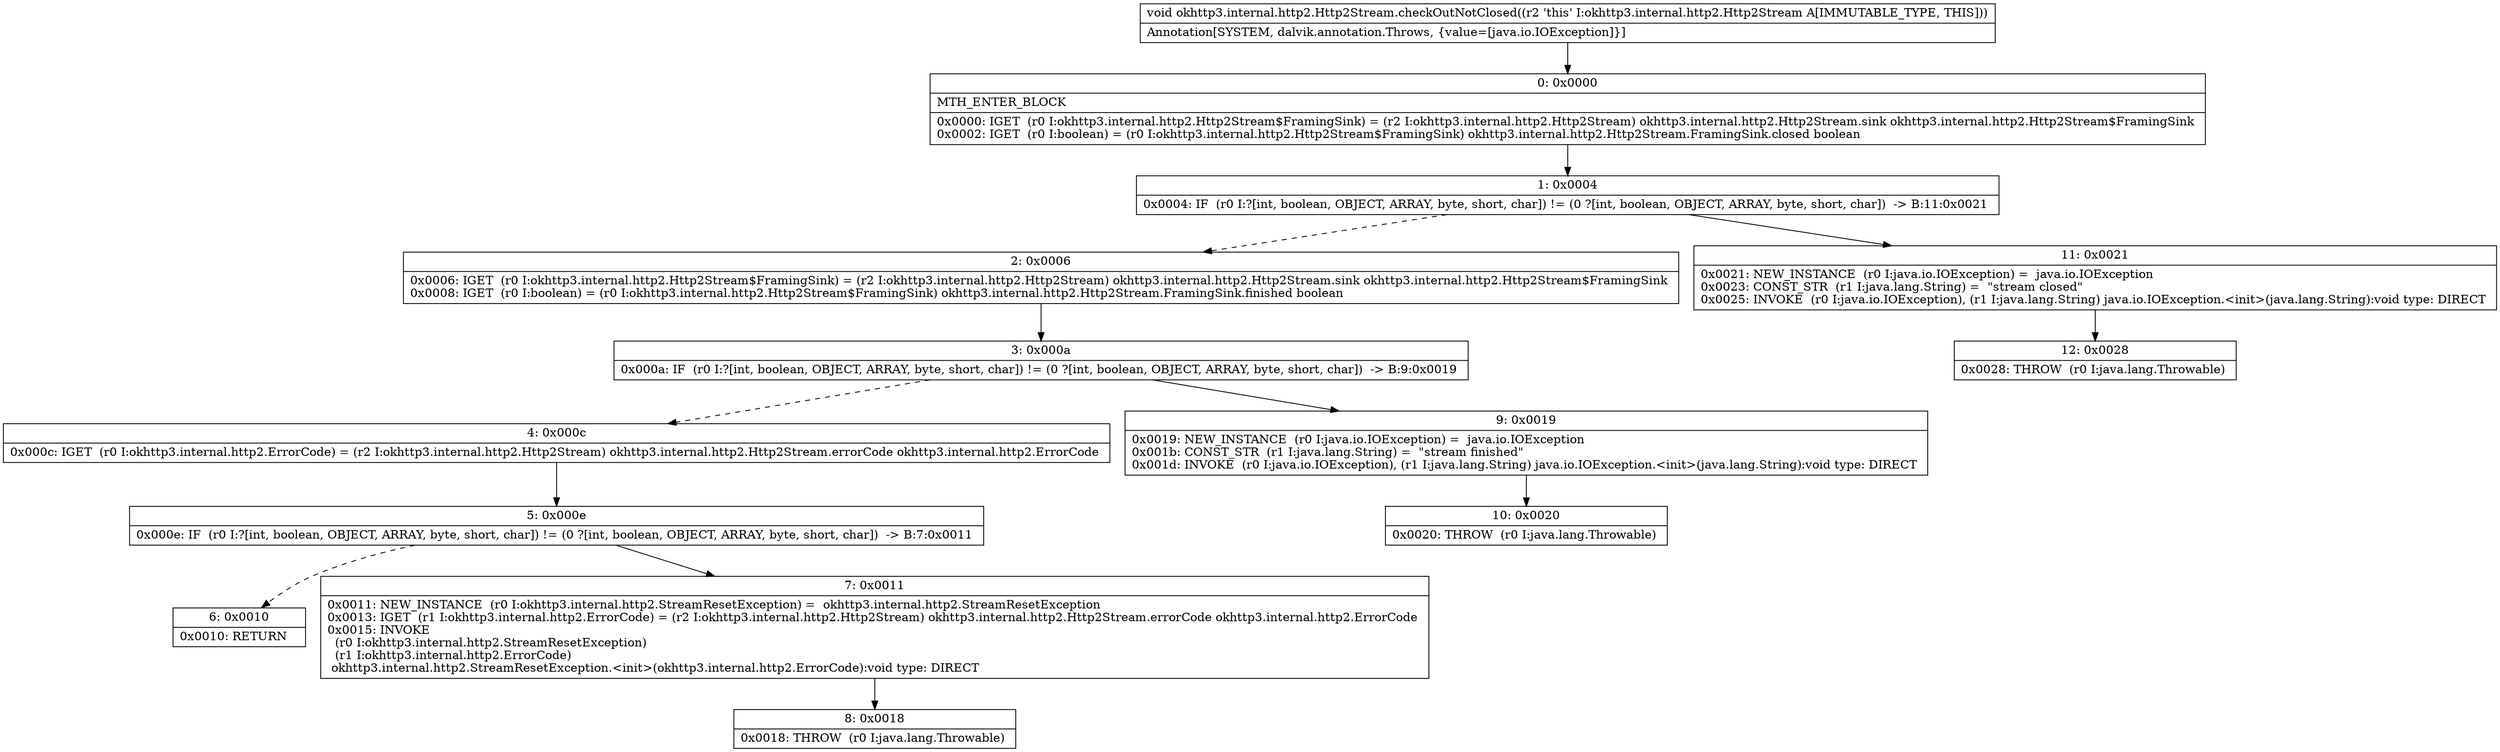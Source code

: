 digraph "CFG forokhttp3.internal.http2.Http2Stream.checkOutNotClosed()V" {
Node_0 [shape=record,label="{0\:\ 0x0000|MTH_ENTER_BLOCK\l|0x0000: IGET  (r0 I:okhttp3.internal.http2.Http2Stream$FramingSink) = (r2 I:okhttp3.internal.http2.Http2Stream) okhttp3.internal.http2.Http2Stream.sink okhttp3.internal.http2.Http2Stream$FramingSink \l0x0002: IGET  (r0 I:boolean) = (r0 I:okhttp3.internal.http2.Http2Stream$FramingSink) okhttp3.internal.http2.Http2Stream.FramingSink.closed boolean \l}"];
Node_1 [shape=record,label="{1\:\ 0x0004|0x0004: IF  (r0 I:?[int, boolean, OBJECT, ARRAY, byte, short, char]) != (0 ?[int, boolean, OBJECT, ARRAY, byte, short, char])  \-\> B:11:0x0021 \l}"];
Node_2 [shape=record,label="{2\:\ 0x0006|0x0006: IGET  (r0 I:okhttp3.internal.http2.Http2Stream$FramingSink) = (r2 I:okhttp3.internal.http2.Http2Stream) okhttp3.internal.http2.Http2Stream.sink okhttp3.internal.http2.Http2Stream$FramingSink \l0x0008: IGET  (r0 I:boolean) = (r0 I:okhttp3.internal.http2.Http2Stream$FramingSink) okhttp3.internal.http2.Http2Stream.FramingSink.finished boolean \l}"];
Node_3 [shape=record,label="{3\:\ 0x000a|0x000a: IF  (r0 I:?[int, boolean, OBJECT, ARRAY, byte, short, char]) != (0 ?[int, boolean, OBJECT, ARRAY, byte, short, char])  \-\> B:9:0x0019 \l}"];
Node_4 [shape=record,label="{4\:\ 0x000c|0x000c: IGET  (r0 I:okhttp3.internal.http2.ErrorCode) = (r2 I:okhttp3.internal.http2.Http2Stream) okhttp3.internal.http2.Http2Stream.errorCode okhttp3.internal.http2.ErrorCode \l}"];
Node_5 [shape=record,label="{5\:\ 0x000e|0x000e: IF  (r0 I:?[int, boolean, OBJECT, ARRAY, byte, short, char]) != (0 ?[int, boolean, OBJECT, ARRAY, byte, short, char])  \-\> B:7:0x0011 \l}"];
Node_6 [shape=record,label="{6\:\ 0x0010|0x0010: RETURN   \l}"];
Node_7 [shape=record,label="{7\:\ 0x0011|0x0011: NEW_INSTANCE  (r0 I:okhttp3.internal.http2.StreamResetException) =  okhttp3.internal.http2.StreamResetException \l0x0013: IGET  (r1 I:okhttp3.internal.http2.ErrorCode) = (r2 I:okhttp3.internal.http2.Http2Stream) okhttp3.internal.http2.Http2Stream.errorCode okhttp3.internal.http2.ErrorCode \l0x0015: INVOKE  \l  (r0 I:okhttp3.internal.http2.StreamResetException)\l  (r1 I:okhttp3.internal.http2.ErrorCode)\l okhttp3.internal.http2.StreamResetException.\<init\>(okhttp3.internal.http2.ErrorCode):void type: DIRECT \l}"];
Node_8 [shape=record,label="{8\:\ 0x0018|0x0018: THROW  (r0 I:java.lang.Throwable) \l}"];
Node_9 [shape=record,label="{9\:\ 0x0019|0x0019: NEW_INSTANCE  (r0 I:java.io.IOException) =  java.io.IOException \l0x001b: CONST_STR  (r1 I:java.lang.String) =  \"stream finished\" \l0x001d: INVOKE  (r0 I:java.io.IOException), (r1 I:java.lang.String) java.io.IOException.\<init\>(java.lang.String):void type: DIRECT \l}"];
Node_10 [shape=record,label="{10\:\ 0x0020|0x0020: THROW  (r0 I:java.lang.Throwable) \l}"];
Node_11 [shape=record,label="{11\:\ 0x0021|0x0021: NEW_INSTANCE  (r0 I:java.io.IOException) =  java.io.IOException \l0x0023: CONST_STR  (r1 I:java.lang.String) =  \"stream closed\" \l0x0025: INVOKE  (r0 I:java.io.IOException), (r1 I:java.lang.String) java.io.IOException.\<init\>(java.lang.String):void type: DIRECT \l}"];
Node_12 [shape=record,label="{12\:\ 0x0028|0x0028: THROW  (r0 I:java.lang.Throwable) \l}"];
MethodNode[shape=record,label="{void okhttp3.internal.http2.Http2Stream.checkOutNotClosed((r2 'this' I:okhttp3.internal.http2.Http2Stream A[IMMUTABLE_TYPE, THIS]))  | Annotation[SYSTEM, dalvik.annotation.Throws, \{value=[java.io.IOException]\}]\l}"];
MethodNode -> Node_0;
Node_0 -> Node_1;
Node_1 -> Node_2[style=dashed];
Node_1 -> Node_11;
Node_2 -> Node_3;
Node_3 -> Node_4[style=dashed];
Node_3 -> Node_9;
Node_4 -> Node_5;
Node_5 -> Node_6[style=dashed];
Node_5 -> Node_7;
Node_7 -> Node_8;
Node_9 -> Node_10;
Node_11 -> Node_12;
}

